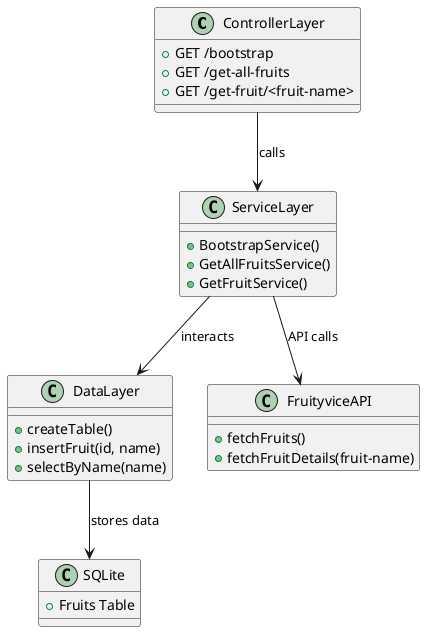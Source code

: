 @startuml

!define RECTANGLE class

' Layers 
RECTANGLE ControllerLayer {
    +GET /bootstrap
    +GET /get-all-fruits
    +GET /get-fruit/<fruit-name>
}

RECTANGLE ServiceLayer {
    +BootstrapService()
    +GetAllFruitsService()
    +GetFruitService()
}

RECTANGLE DataLayer {
    +createTable()
    +insertFruit(id, name)
    +selectByName(name)
}

' External dependency
RECTANGLE FruityviceAPI {
    +fetchFruits()
    +fetchFruitDetails(fruit-name)
}

' Relationships
ControllerLayer --> ServiceLayer : calls
ServiceLayer --> DataLayer : interacts
ServiceLayer --> FruityviceAPI : API calls
DataLayer --> SQLite : stores data

' Database interaction
RECTANGLE SQLite {
    +Fruits Table
}

@enduml
